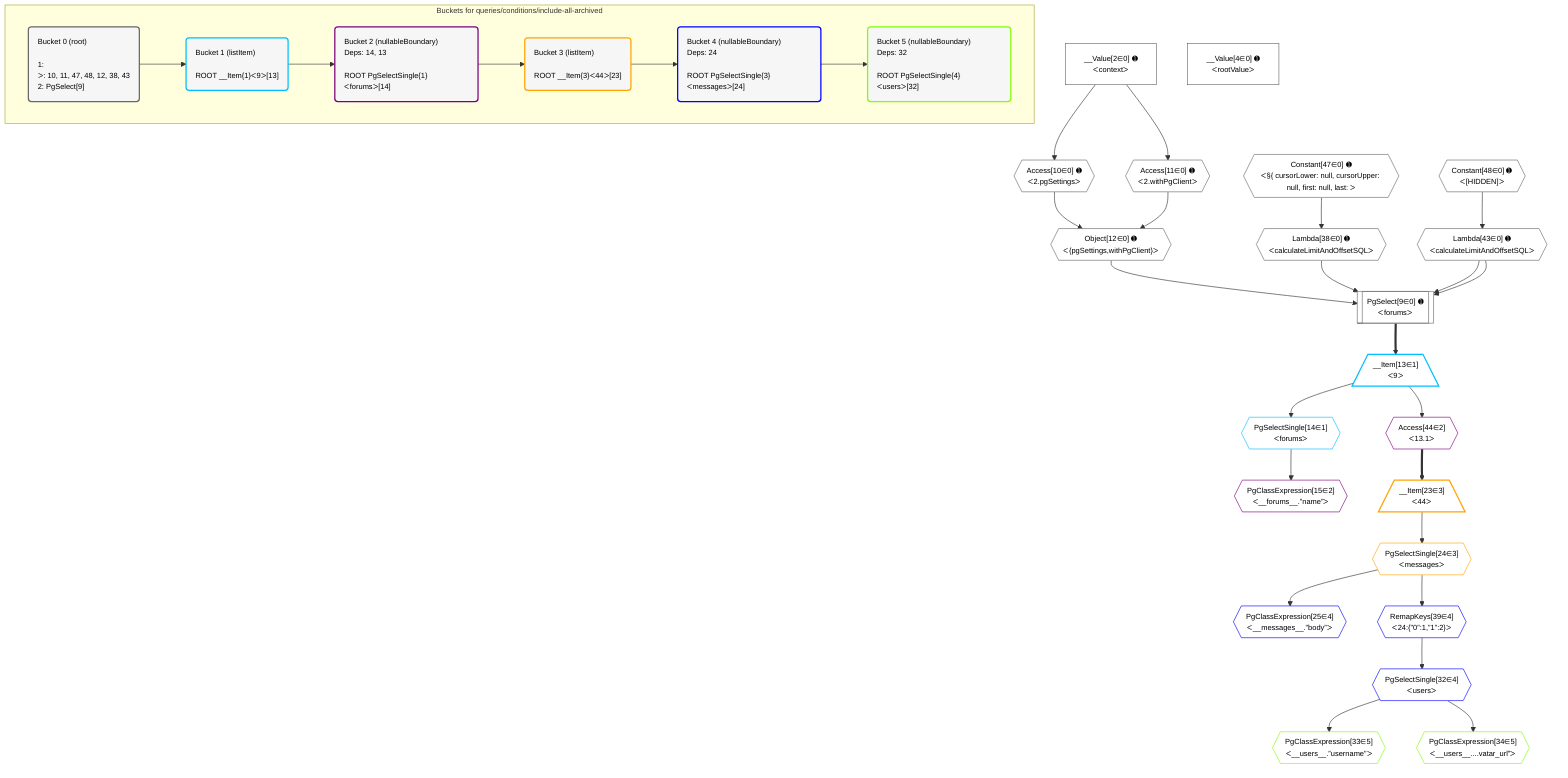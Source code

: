 %%{init: {'themeVariables': { 'fontSize': '12px'}}}%%
graph TD
    classDef path fill:#eee,stroke:#000,color:#000
    classDef plan fill:#fff,stroke-width:1px,color:#000
    classDef itemplan fill:#fff,stroke-width:2px,color:#000
    classDef unbatchedplan fill:#dff,stroke-width:1px,color:#000
    classDef sideeffectplan fill:#fcc,stroke-width:2px,color:#000
    classDef bucket fill:#f6f6f6,color:#000,stroke-width:2px,text-align:left


    %% plan dependencies
    PgSelect9[["PgSelect[9∈0] ➊<br />ᐸforumsᐳ"]]:::plan
    Object12{{"Object[12∈0] ➊<br />ᐸ{pgSettings,withPgClient}ᐳ"}}:::plan
    Lambda38{{"Lambda[38∈0] ➊<br />ᐸcalculateLimitAndOffsetSQLᐳ"}}:::plan
    Lambda43{{"Lambda[43∈0] ➊<br />ᐸcalculateLimitAndOffsetSQLᐳ"}}:::plan
    Object12 & Lambda38 & Lambda43 & Lambda43 --> PgSelect9
    Access10{{"Access[10∈0] ➊<br />ᐸ2.pgSettingsᐳ"}}:::plan
    Access11{{"Access[11∈0] ➊<br />ᐸ2.withPgClientᐳ"}}:::plan
    Access10 & Access11 --> Object12
    __Value2["__Value[2∈0] ➊<br />ᐸcontextᐳ"]:::plan
    __Value2 --> Access10
    __Value2 --> Access11
    Constant47{{"Constant[47∈0] ➊<br />ᐸ§{ cursorLower: null, cursorUpper: null, first: null, last: ᐳ"}}:::plan
    Constant47 --> Lambda38
    Constant48{{"Constant[48∈0] ➊<br />ᐸ[HIDDEN]ᐳ"}}:::plan
    Constant48 --> Lambda43
    __Value4["__Value[4∈0] ➊<br />ᐸrootValueᐳ"]:::plan
    __Item13[/"__Item[13∈1]<br />ᐸ9ᐳ"\]:::itemplan
    PgSelect9 ==> __Item13
    PgSelectSingle14{{"PgSelectSingle[14∈1]<br />ᐸforumsᐳ"}}:::plan
    __Item13 --> PgSelectSingle14
    PgClassExpression15{{"PgClassExpression[15∈2]<br />ᐸ__forums__.”name”ᐳ"}}:::plan
    PgSelectSingle14 --> PgClassExpression15
    Access44{{"Access[44∈2]<br />ᐸ13.1ᐳ"}}:::plan
    __Item13 --> Access44
    __Item23[/"__Item[23∈3]<br />ᐸ44ᐳ"\]:::itemplan
    Access44 ==> __Item23
    PgSelectSingle24{{"PgSelectSingle[24∈3]<br />ᐸmessagesᐳ"}}:::plan
    __Item23 --> PgSelectSingle24
    PgClassExpression25{{"PgClassExpression[25∈4]<br />ᐸ__messages__.”body”ᐳ"}}:::plan
    PgSelectSingle24 --> PgClassExpression25
    PgSelectSingle32{{"PgSelectSingle[32∈4]<br />ᐸusersᐳ"}}:::plan
    RemapKeys39{{"RemapKeys[39∈4]<br />ᐸ24:{”0”:1,”1”:2}ᐳ"}}:::plan
    RemapKeys39 --> PgSelectSingle32
    PgSelectSingle24 --> RemapKeys39
    PgClassExpression33{{"PgClassExpression[33∈5]<br />ᐸ__users__.”username”ᐳ"}}:::plan
    PgSelectSingle32 --> PgClassExpression33
    PgClassExpression34{{"PgClassExpression[34∈5]<br />ᐸ__users__....vatar_url”ᐳ"}}:::plan
    PgSelectSingle32 --> PgClassExpression34

    %% define steps

    subgraph "Buckets for queries/conditions/include-all-archived"
    Bucket0("Bucket 0 (root)<br /><br />1: <br />ᐳ: 10, 11, 47, 48, 12, 38, 43<br />2: PgSelect[9]"):::bucket
    classDef bucket0 stroke:#696969
    class Bucket0,__Value2,__Value4,PgSelect9,Access10,Access11,Object12,Lambda38,Lambda43,Constant47,Constant48 bucket0
    Bucket1("Bucket 1 (listItem)<br /><br />ROOT __Item{1}ᐸ9ᐳ[13]"):::bucket
    classDef bucket1 stroke:#00bfff
    class Bucket1,__Item13,PgSelectSingle14 bucket1
    Bucket2("Bucket 2 (nullableBoundary)<br />Deps: 14, 13<br /><br />ROOT PgSelectSingle{1}ᐸforumsᐳ[14]"):::bucket
    classDef bucket2 stroke:#7f007f
    class Bucket2,PgClassExpression15,Access44 bucket2
    Bucket3("Bucket 3 (listItem)<br /><br />ROOT __Item{3}ᐸ44ᐳ[23]"):::bucket
    classDef bucket3 stroke:#ffa500
    class Bucket3,__Item23,PgSelectSingle24 bucket3
    Bucket4("Bucket 4 (nullableBoundary)<br />Deps: 24<br /><br />ROOT PgSelectSingle{3}ᐸmessagesᐳ[24]"):::bucket
    classDef bucket4 stroke:#0000ff
    class Bucket4,PgClassExpression25,PgSelectSingle32,RemapKeys39 bucket4
    Bucket5("Bucket 5 (nullableBoundary)<br />Deps: 32<br /><br />ROOT PgSelectSingle{4}ᐸusersᐳ[32]"):::bucket
    classDef bucket5 stroke:#7fff00
    class Bucket5,PgClassExpression33,PgClassExpression34 bucket5
    Bucket0 --> Bucket1
    Bucket1 --> Bucket2
    Bucket2 --> Bucket3
    Bucket3 --> Bucket4
    Bucket4 --> Bucket5
    end